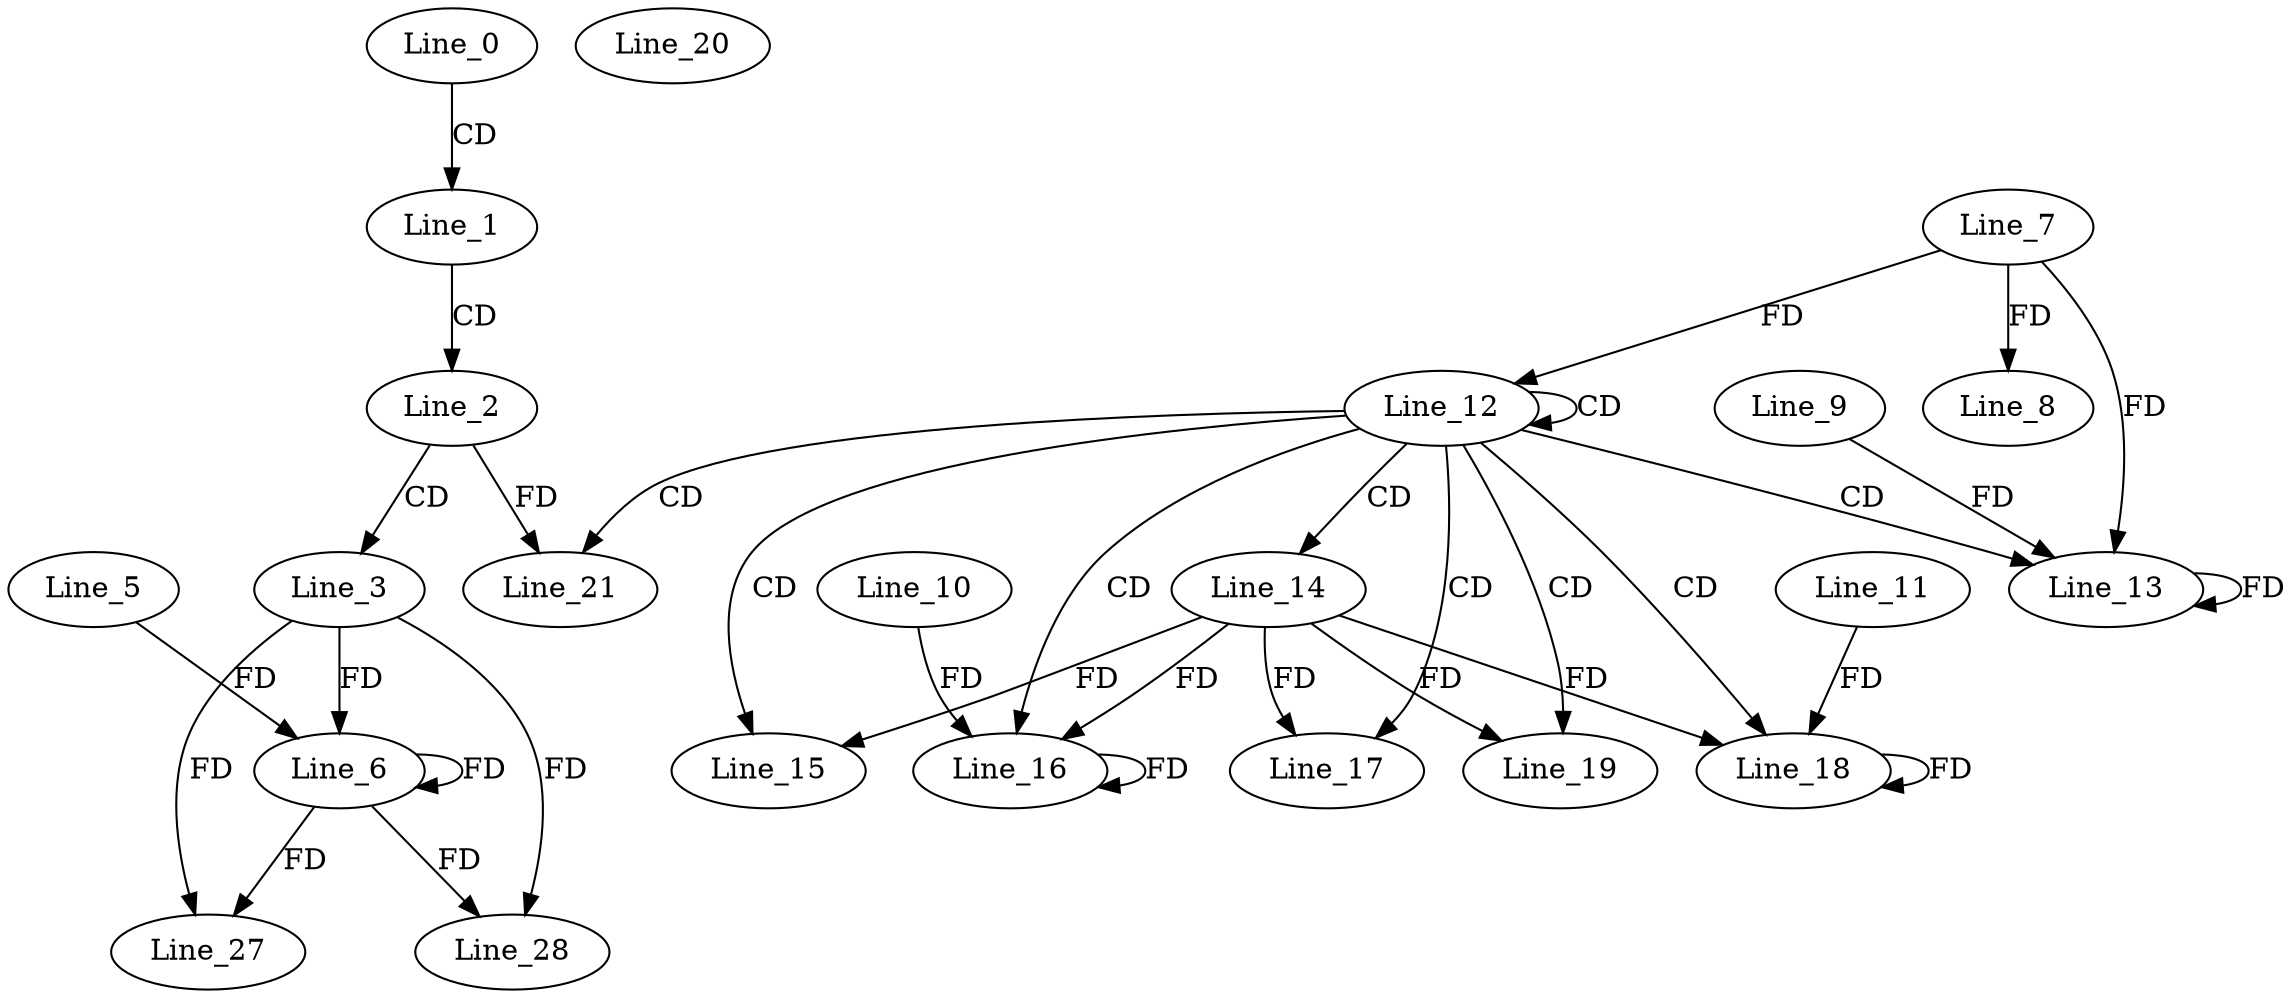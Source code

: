digraph G {
  Line_0;
  Line_1;
  Line_2;
  Line_3;
  Line_6;
  Line_6;
  Line_5;
  Line_7;
  Line_8;
  Line_12;
  Line_12;
  Line_13;
  Line_9;
  Line_13;
  Line_14;
  Line_15;
  Line_16;
  Line_10;
  Line_16;
  Line_17;
  Line_18;
  Line_11;
  Line_18;
  Line_19;
  Line_20;
  Line_21;
  Line_27;
  Line_28;
  Line_0 -> Line_1 [ label="CD" ];
  Line_1 -> Line_2 [ label="CD" ];
  Line_2 -> Line_3 [ label="CD" ];
  Line_3 -> Line_6 [ label="FD" ];
  Line_6 -> Line_6 [ label="FD" ];
  Line_5 -> Line_6 [ label="FD" ];
  Line_7 -> Line_8 [ label="FD" ];
  Line_12 -> Line_12 [ label="CD" ];
  Line_7 -> Line_12 [ label="FD" ];
  Line_12 -> Line_13 [ label="CD" ];
  Line_13 -> Line_13 [ label="FD" ];
  Line_9 -> Line_13 [ label="FD" ];
  Line_7 -> Line_13 [ label="FD" ];
  Line_12 -> Line_14 [ label="CD" ];
  Line_12 -> Line_15 [ label="CD" ];
  Line_14 -> Line_15 [ label="FD" ];
  Line_12 -> Line_16 [ label="CD" ];
  Line_16 -> Line_16 [ label="FD" ];
  Line_10 -> Line_16 [ label="FD" ];
  Line_14 -> Line_16 [ label="FD" ];
  Line_12 -> Line_17 [ label="CD" ];
  Line_14 -> Line_17 [ label="FD" ];
  Line_12 -> Line_18 [ label="CD" ];
  Line_18 -> Line_18 [ label="FD" ];
  Line_11 -> Line_18 [ label="FD" ];
  Line_14 -> Line_18 [ label="FD" ];
  Line_12 -> Line_19 [ label="CD" ];
  Line_14 -> Line_19 [ label="FD" ];
  Line_12 -> Line_21 [ label="CD" ];
  Line_2 -> Line_21 [ label="FD" ];
  Line_3 -> Line_27 [ label="FD" ];
  Line_6 -> Line_27 [ label="FD" ];
  Line_3 -> Line_28 [ label="FD" ];
  Line_6 -> Line_28 [ label="FD" ];
}
